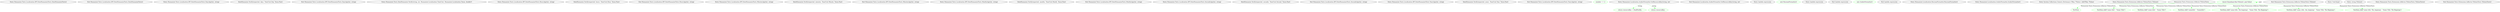 digraph  {
n0 [cluster="Humanizer.Tests.Localisation.fiFI.DateHumanizeTests.DateHumanizeTests()", label="Entry Humanizer.Tests.Localisation.fiFI.DateHumanizeTests.DateHumanizeTests()", span="7-7"];
n1 [cluster="Humanizer.Tests.Localisation.fiFI.DateHumanizeTests.DateHumanizeTests()", label="Exit Humanizer.Tests.Localisation.fiFI.DateHumanizeTests.DateHumanizeTests()", span="7-7"];
n2 [cluster="Humanizer.Tests.Localisation.fiFI.DateHumanizeTests.DaysAgo(int, string)", label="Entry Humanizer.Tests.Localisation.fiFI.DateHumanizeTests.DaysAgo(int, string)", span="17-17"];
n3 [cluster="Humanizer.Tests.Localisation.fiFI.DateHumanizeTests.DaysAgo(int, string)", label="DateHumanize.Verify(expected, days, TimeUnit.Day, Tense.Past)", span="19-19"];
n4 [cluster="Humanizer.Tests.Localisation.fiFI.DateHumanizeTests.DaysAgo(int, string)", label="Exit Humanizer.Tests.Localisation.fiFI.DateHumanizeTests.DaysAgo(int, string)", span="17-17"];
n5 [cluster="Humanizer.Tests.DateHumanize.Verify(string, int, Humanizer.Localisation.TimeUnit, Humanizer.Localisation.Tense, double?)", label="Entry Humanizer.Tests.DateHumanize.Verify(string, int, Humanizer.Localisation.TimeUnit, Humanizer.Localisation.Tense, double?)", span="29-29"];
n6 [cluster="Humanizer.Tests.Localisation.fiFI.DateHumanizeTests.HoursAgo(int, string)", label="Entry Humanizer.Tests.Localisation.fiFI.DateHumanizeTests.HoursAgo(int, string)", span="27-27"];
n7 [cluster="Humanizer.Tests.Localisation.fiFI.DateHumanizeTests.HoursAgo(int, string)", label="DateHumanize.Verify(expected, hours, TimeUnit.Hour, Tense.Past)", span="29-29"];
n8 [cluster="Humanizer.Tests.Localisation.fiFI.DateHumanizeTests.HoursAgo(int, string)", label="Exit Humanizer.Tests.Localisation.fiFI.DateHumanizeTests.HoursAgo(int, string)", span="27-27"];
n9 [cluster="Humanizer.Tests.Localisation.fiFI.DateHumanizeTests.MinutesAgo(int, string)", label="Entry Humanizer.Tests.Localisation.fiFI.DateHumanizeTests.MinutesAgo(int, string)", span="37-37"];
n10 [cluster="Humanizer.Tests.Localisation.fiFI.DateHumanizeTests.MinutesAgo(int, string)", label="DateHumanize.Verify(expected, minutes, TimeUnit.Minute, Tense.Past)", span="39-39"];
n11 [cluster="Humanizer.Tests.Localisation.fiFI.DateHumanizeTests.MinutesAgo(int, string)", label="Exit Humanizer.Tests.Localisation.fiFI.DateHumanizeTests.MinutesAgo(int, string)", span="37-37"];
n12 [cluster="Humanizer.Tests.Localisation.fiFI.DateHumanizeTests.MonthsAgo(int, string)", label="Entry Humanizer.Tests.Localisation.fiFI.DateHumanizeTests.MonthsAgo(int, string)", span="47-47"];
n13 [cluster="Humanizer.Tests.Localisation.fiFI.DateHumanizeTests.MonthsAgo(int, string)", label="DateHumanize.Verify(expected, months, TimeUnit.Month, Tense.Past)", span="49-49"];
n14 [cluster="Humanizer.Tests.Localisation.fiFI.DateHumanizeTests.MonthsAgo(int, string)", label="Exit Humanizer.Tests.Localisation.fiFI.DateHumanizeTests.MonthsAgo(int, string)", span="47-47"];
n15 [cluster="Humanizer.Tests.Localisation.fiFI.DateHumanizeTests.SecondsAgo(int, string)", label="Entry Humanizer.Tests.Localisation.fiFI.DateHumanizeTests.SecondsAgo(int, string)", span="57-57"];
n16 [cluster="Humanizer.Tests.Localisation.fiFI.DateHumanizeTests.SecondsAgo(int, string)", label="DateHumanize.Verify(expected, seconds, TimeUnit.Second, Tense.Past)", span="59-59"];
n17 [cluster="Humanizer.Tests.Localisation.fiFI.DateHumanizeTests.SecondsAgo(int, string)", label="Exit Humanizer.Tests.Localisation.fiFI.DateHumanizeTests.SecondsAgo(int, string)", span="57-57"];
n18 [cluster="Humanizer.Tests.Localisation.fiFI.DateHumanizeTests.YearsAgo(int, string)", label="Entry Humanizer.Tests.Localisation.fiFI.DateHumanizeTests.YearsAgo(int, string)", span="67-67"];
n19 [cluster="Humanizer.Tests.Localisation.fiFI.DateHumanizeTests.YearsAgo(int, string)", label="DateHumanize.Verify(expected, years, TimeUnit.Year, Tense.Past)", span="69-69"];
n20 [cluster="Humanizer.Tests.Localisation.fiFI.DateHumanizeTests.YearsAgo(int, string)", label="Exit Humanizer.Tests.Localisation.fiFI.DateHumanizeTests.YearsAgo(int, string)", span="67-67"];
d1 [cluster="Humanizer.Localisation.ArabicFormatter.GetResourceKey(string, int)", color=green, community=0, label="number == 2", prediction=0, span="8-8"];
d0 [cluster="Humanizer.Localisation.ArabicFormatter.GetResourceKey(string, int)", label="Entry Humanizer.Localisation.ArabicFormatter.GetResourceKey(string, int)", span="6-6"];
d2 [cluster="Humanizer.Localisation.ArabicFormatter.GetResourceKey(string, int)", color=green, community=1, label="return resourceKey + DualPostfix;", prediction=1, span="10-10"];
d3 [cluster="Humanizer.Localisation.ArabicFormatter.GetResourceKey(string, int)", color=green, community=1, label="return resourceKey;", prediction=1, span="12-12"];
d4 [cluster="Humanizer.Localisation.ArabicFormatter.GetResourceKey(string, int)", label="Exit Humanizer.Localisation.ArabicFormatter.GetResourceKey(string, int)", span="6-6"];
m0_8 [cluster="lambda expression", file="Configurator.cs", label="Entry lambda expression", span="17-17"];
m0_5 [cluster="lambda expression", color=green, community=0, file="Configurator.cs", label="new RussianFormatter()", prediction=3, span="16-16"];
m0_4 [cluster="lambda expression", file="Configurator.cs", label="Entry lambda expression", span="16-16"];
m0_6 [cluster="lambda expression", file="Configurator.cs", label="Exit lambda expression", span="16-16"];
m0_9 [cluster="lambda expression", color=green, community=0, file="Configurator.cs", label="new ArabicFormatter()", prediction=4, span="17-17"];
m0_10 [cluster="lambda expression", file="Configurator.cs", label="Exit lambda expression", span="17-17"];
m0_7 [cluster="Humanizer.Localisation.RussianFormatter.RussianFormatter()", file="Configurator.cs", label="Entry Humanizer.Localisation.RussianFormatter.RussianFormatter()", span="2-2"];
m0_11 [cluster="Humanizer.Localisation.ArabicFormatter.ArabicFormatter()", file="Configurator.cs", label="Entry Humanizer.Localisation.ArabicFormatter.ArabicFormatter()", span="2-2"];
m2_14 [cluster="System.Collections.Generic.Dictionary<TKey, TValue>.Add(TKey, TValue)", file="TimeSpanTests.cs", label="Entry System.Collections.Generic.Dictionary<TKey, TValue>.Add(TKey, TValue)", span="0-0"];
m2_0 [cluster="Humanizer.Tests.Extensions.Inflector.TitleizeTests.Titleize()", file="TimeSpanTests.cs", label="Entry Humanizer.Tests.Extensions.Inflector.TitleizeTests.Titleize()", span="7-7"];
m2_1 [cluster="Humanizer.Tests.Extensions.Inflector.TitleizeTests.Titleize()", color=green, community=0, file="TimeSpanTests.cs", label=TestData, prediction=5, span="9-9"];
m2_2 [cluster="Humanizer.Tests.Extensions.Inflector.TitleizeTests.Titleize()", color=green, community=0, file="TimeSpanTests.cs", label="Assert.Equal(pair.Key.Titleize(), pair.Value)", prediction=6, span="11-11"];
m2_3 [cluster="Humanizer.Tests.Extensions.Inflector.TitleizeTests.Titleize()", file="TimeSpanTests.cs", label="Exit Humanizer.Tests.Extensions.Inflector.TitleizeTests.Titleize()", span="7-7"];
m2_5 [cluster="Unk.Equal", file="TimeSpanTests.cs", label="Entry Unk.Equal", span=""];
m2_4 [cluster="string.Titleize()", file="TimeSpanTests.cs", label="Entry string.Titleize()", span="163-163"];
m2_6 [cluster="Humanizer.Tests.Extensions.Inflector.TitleizeTests.TitleizeTests()", file="TimeSpanTests.cs", label="Entry Humanizer.Tests.Extensions.Inflector.TitleizeTests.TitleizeTests()", span="15-15"];
m2_7 [cluster="Humanizer.Tests.Extensions.Inflector.TitleizeTests.TitleizeTests()", color=green, community=0, file="TimeSpanTests.cs", label="TestData.Add(''some title'', ''Some Title'')", prediction=5, span="18-18"];
m2_8 [cluster="Humanizer.Tests.Extensions.Inflector.TitleizeTests.TitleizeTests()", color=green, community=0, file="TimeSpanTests.cs", label="TestData.Add(''some-title'', ''Some Title'')", prediction=5, span="19-19"];
m2_9 [cluster="Humanizer.Tests.Extensions.Inflector.TitleizeTests.TitleizeTests()", color=green, community=0, file="TimeSpanTests.cs", label="TestData.Add(''sometitle'', ''Sometitle'')", prediction=5, span="20-20"];
m2_10 [cluster="Humanizer.Tests.Extensions.Inflector.TitleizeTests.TitleizeTests()", color=green, community=0, file="TimeSpanTests.cs", label="TestData.Add(''some-title: The begining'', ''Some Title: The Begining'')", prediction=5, span="21-21"];
m2_11 [cluster="Humanizer.Tests.Extensions.Inflector.TitleizeTests.TitleizeTests()", color=green, community=0, file="TimeSpanTests.cs", label="TestData.Add(''some_title:_the_begining'', ''Some Title: The Begining'')", prediction=5, span="22-22"];
m2_12 [cluster="Humanizer.Tests.Extensions.Inflector.TitleizeTests.TitleizeTests()", color=green, community=0, file="TimeSpanTests.cs", label="TestData.Add(''some title: The_begining'', ''Some Title: The Begining'')", prediction=5, span="23-23"];
m2_13 [cluster="Humanizer.Tests.Extensions.Inflector.TitleizeTests.TitleizeTests()", file="TimeSpanTests.cs", label="Exit Humanizer.Tests.Extensions.Inflector.TitleizeTests.TitleizeTests()", span="15-15"];
m2_15 [file="TimeSpanTests.cs", label="Humanizer.Tests.Extensions.Inflector.TitleizeTests", span=""];
d0 -> d2  [color=green, key=1, label=string, style=dashed];
d0 -> d3  [color=green, key=1, label=string, style=dashed];
m2_2 -> m2_2  [color=green, key=1, label=pair, style=dashed];
m2_15 -> m2_1  [color=green, key=1, label="Humanizer.Tests.Extensions.Inflector.TitleizeTests", style=dashed];
m2_15 -> m2_7  [color=green, key=1, label="Humanizer.Tests.Extensions.Inflector.TitleizeTests", style=dashed];
m2_15 -> m2_8  [color=green, key=1, label="Humanizer.Tests.Extensions.Inflector.TitleizeTests", style=dashed];
m2_15 -> m2_9  [color=green, key=1, label="Humanizer.Tests.Extensions.Inflector.TitleizeTests", style=dashed];
m2_15 -> m2_10  [color=green, key=1, label="Humanizer.Tests.Extensions.Inflector.TitleizeTests", style=dashed];
m2_15 -> m2_11  [color=green, key=1, label="Humanizer.Tests.Extensions.Inflector.TitleizeTests", style=dashed];
m2_15 -> m2_12  [color=green, key=1, label="Humanizer.Tests.Extensions.Inflector.TitleizeTests", style=dashed];
}
